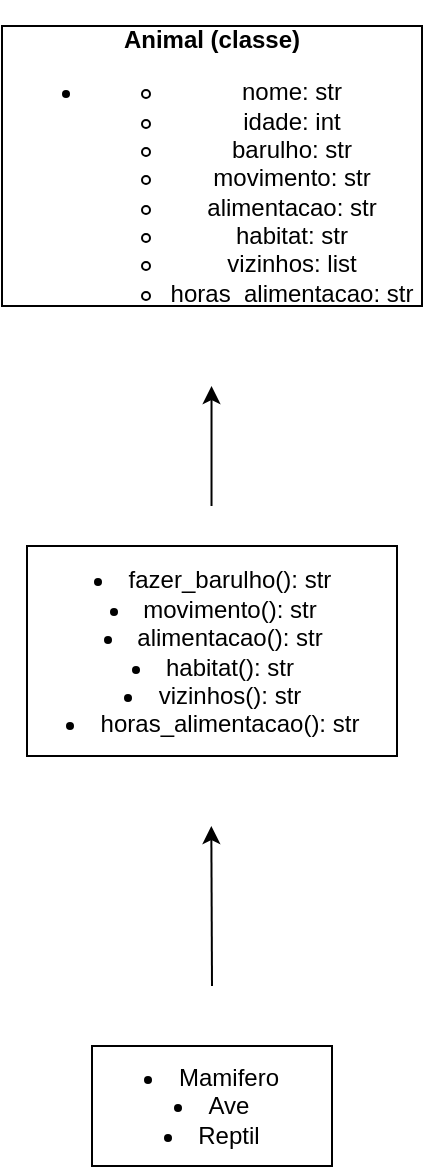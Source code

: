 <mxfile version="24.7.7">
  <diagram name="Página-1" id="l2Bbg9f1yk4K2Uo9LXhG">
    <mxGraphModel dx="989" dy="532" grid="1" gridSize="10" guides="1" tooltips="1" connect="1" arrows="1" fold="1" page="1" pageScale="1" pageWidth="827" pageHeight="1169" math="0" shadow="0">
      <root>
        <mxCell id="0" />
        <mxCell id="1" parent="0" />
        <object label="&lt;p&gt;&lt;strong&gt;Animal (classe)&lt;/strong&gt;&lt;/p&gt;&lt;ul&gt;&lt;li&gt;&lt;ul&gt;&lt;li&gt;nome: str&lt;/li&gt;&lt;li&gt;idade: int&lt;/li&gt;&lt;li&gt;barulho: str&lt;/li&gt;&lt;li&gt;movimento: str&lt;/li&gt;&lt;li style=&quot;&quot;&gt;alimentacao: str&lt;/li&gt;&lt;li&gt;habitat: str&lt;/li&gt;&lt;li&gt;vizinhos: list&lt;/li&gt;&lt;li&gt;horas_alimentacao: str&lt;/li&gt;&lt;/ul&gt;&lt;/li&gt;&lt;/ul&gt;" id="kjt4X8aO94E25RMavIv5-1">
          <mxCell style="rounded=0;whiteSpace=wrap;html=1;" vertex="1" parent="1">
            <mxGeometry x="270" y="270" width="210" height="140" as="geometry" />
          </mxCell>
        </object>
        <mxCell id="kjt4X8aO94E25RMavIv5-3" value="&lt;li&gt;fazer_barulho(): str&lt;/li&gt;&lt;li&gt;movimento(): str&lt;/li&gt;&lt;li&gt;alimentacao(): str&lt;/li&gt;&lt;li&gt;habitat(): str&lt;/li&gt;&lt;li&gt;vizinhos(): str&lt;/li&gt;&lt;li&gt;horas_alimentacao(): str&lt;/li&gt;" style="rounded=0;whiteSpace=wrap;html=1;" vertex="1" parent="1">
          <mxGeometry x="282.5" y="530" width="185" height="105" as="geometry" />
        </mxCell>
        <mxCell id="kjt4X8aO94E25RMavIv5-4" value="" style="endArrow=classic;html=1;rounded=0;" edge="1" parent="1">
          <mxGeometry width="50" height="50" relative="1" as="geometry">
            <mxPoint x="374.76" y="510" as="sourcePoint" />
            <mxPoint x="374.76" y="450" as="targetPoint" />
          </mxGeometry>
        </mxCell>
        <mxCell id="kjt4X8aO94E25RMavIv5-5" value="" style="endArrow=classic;html=1;rounded=0;" edge="1" parent="1">
          <mxGeometry width="50" height="50" relative="1" as="geometry">
            <mxPoint x="375" y="750" as="sourcePoint" />
            <mxPoint x="374.66" y="670" as="targetPoint" />
          </mxGeometry>
        </mxCell>
        <mxCell id="kjt4X8aO94E25RMavIv5-6" value="&lt;li&gt;Mamifero&lt;/li&gt;&lt;li&gt;Ave&lt;/li&gt;&lt;li&gt;Reptil&lt;/li&gt;" style="rounded=0;whiteSpace=wrap;html=1;" vertex="1" parent="1">
          <mxGeometry x="315" y="780" width="120" height="60" as="geometry" />
        </mxCell>
      </root>
    </mxGraphModel>
  </diagram>
</mxfile>
